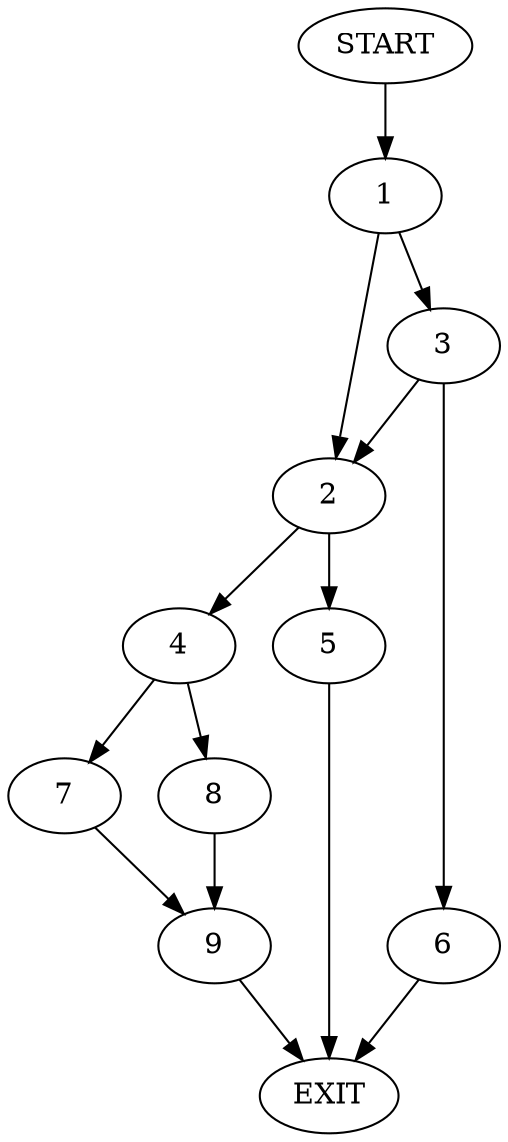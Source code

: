 digraph {
0 [label="START"]
10 [label="EXIT"]
0 -> 1
1 -> 2
1 -> 3
2 -> 4
2 -> 5
3 -> 6
3 -> 2
6 -> 10
4 -> 7
4 -> 8
5 -> 10
7 -> 9
8 -> 9
9 -> 10
}
